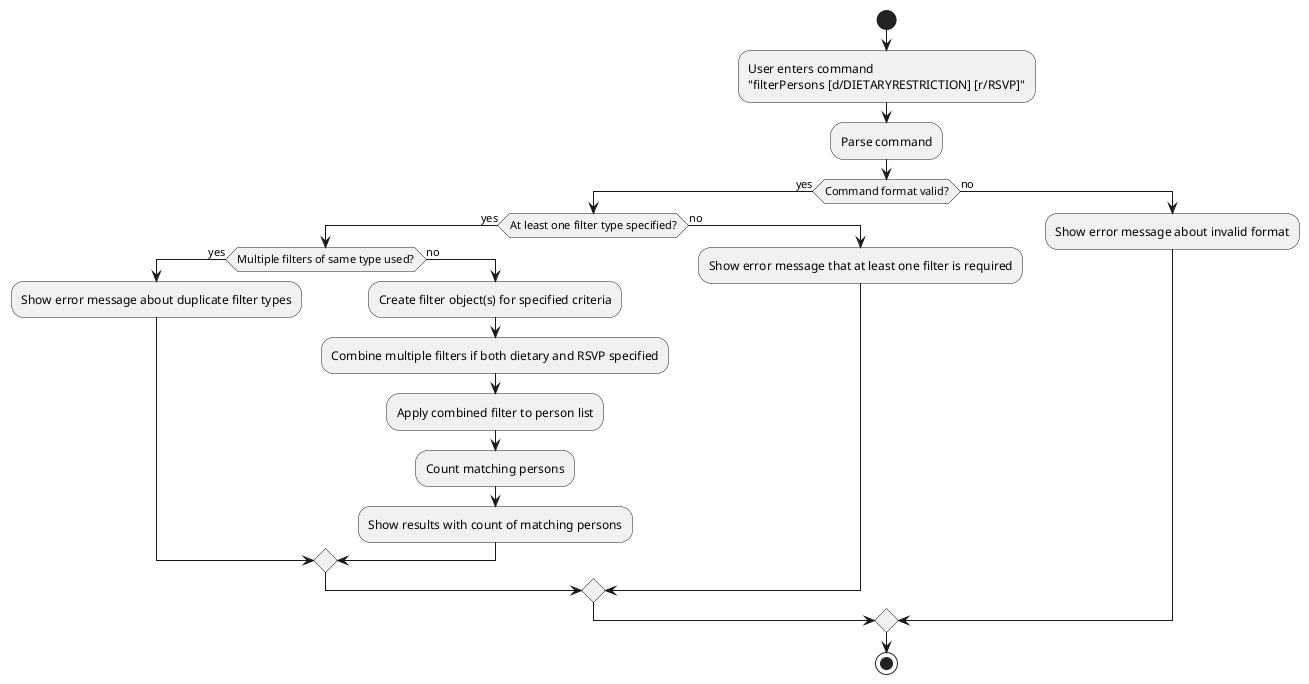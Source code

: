 @startuml
start

:User enters command 
"filterPersons [d/DIETARYRESTRICTION] [r/RSVP]";

:Parse command;

if (Command format valid?) then (yes)
  if (At least one filter type specified?) then (yes)
    if (Multiple filters of same type used?) then (yes)
      :Show error message about duplicate filter types;
    else (no)
      :Create filter object(s) for specified criteria;
      :Combine multiple filters if both dietary and RSVP specified;
      :Apply combined filter to person list;
      :Count matching persons;
      :Show results with count of matching persons;
    endif
  else (no)
    :Show error message that at least one filter is required;
  endif
else (no)
  :Show error message about invalid format;
endif

stop
@enduml
